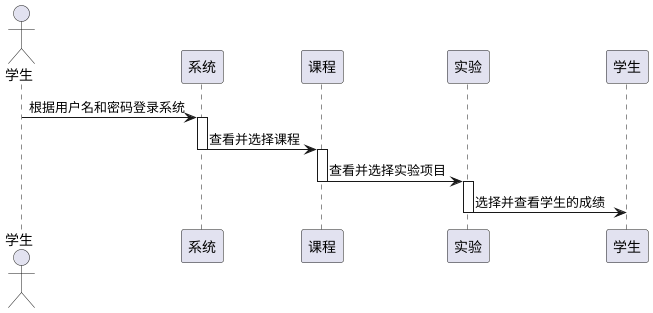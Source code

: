 @startuml

actor 学生 as A
participant "系统" as B
participant "课程" as C
participant "实验" as D
participant "学生" as E

A -> B :根据用户名和密码登录系统
activate B
B -> C :查看并选择课程
deactivate B
activate C
C -> D :查看并选择实验项目
deactivate C
activate D
D -> E :选择并查看学生的成绩
deactivate D
@enduml